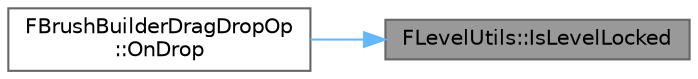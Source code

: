 digraph "FLevelUtils::IsLevelLocked"
{
 // INTERACTIVE_SVG=YES
 // LATEX_PDF_SIZE
  bgcolor="transparent";
  edge [fontname=Helvetica,fontsize=10,labelfontname=Helvetica,labelfontsize=10];
  node [fontname=Helvetica,fontsize=10,shape=box,height=0.2,width=0.4];
  rankdir="RL";
  Node1 [id="Node000001",label="FLevelUtils::IsLevelLocked",height=0.2,width=0.4,color="gray40", fillcolor="grey60", style="filled", fontcolor="black",tooltip="Returns true if the specified level is locked for edit, false otherwise."];
  Node1 -> Node2 [id="edge1_Node000001_Node000002",dir="back",color="steelblue1",style="solid",tooltip=" "];
  Node2 [id="Node000002",label="FBrushBuilderDragDropOp\l::OnDrop",height=0.2,width=0.4,color="grey40", fillcolor="white", style="filled",URL="$dd/d3b/classFBrushBuilderDragDropOp.html#a98776e1f411eb39bea0071beccc0af23",tooltip="Invoked when the drag and drop operation has ended."];
}
